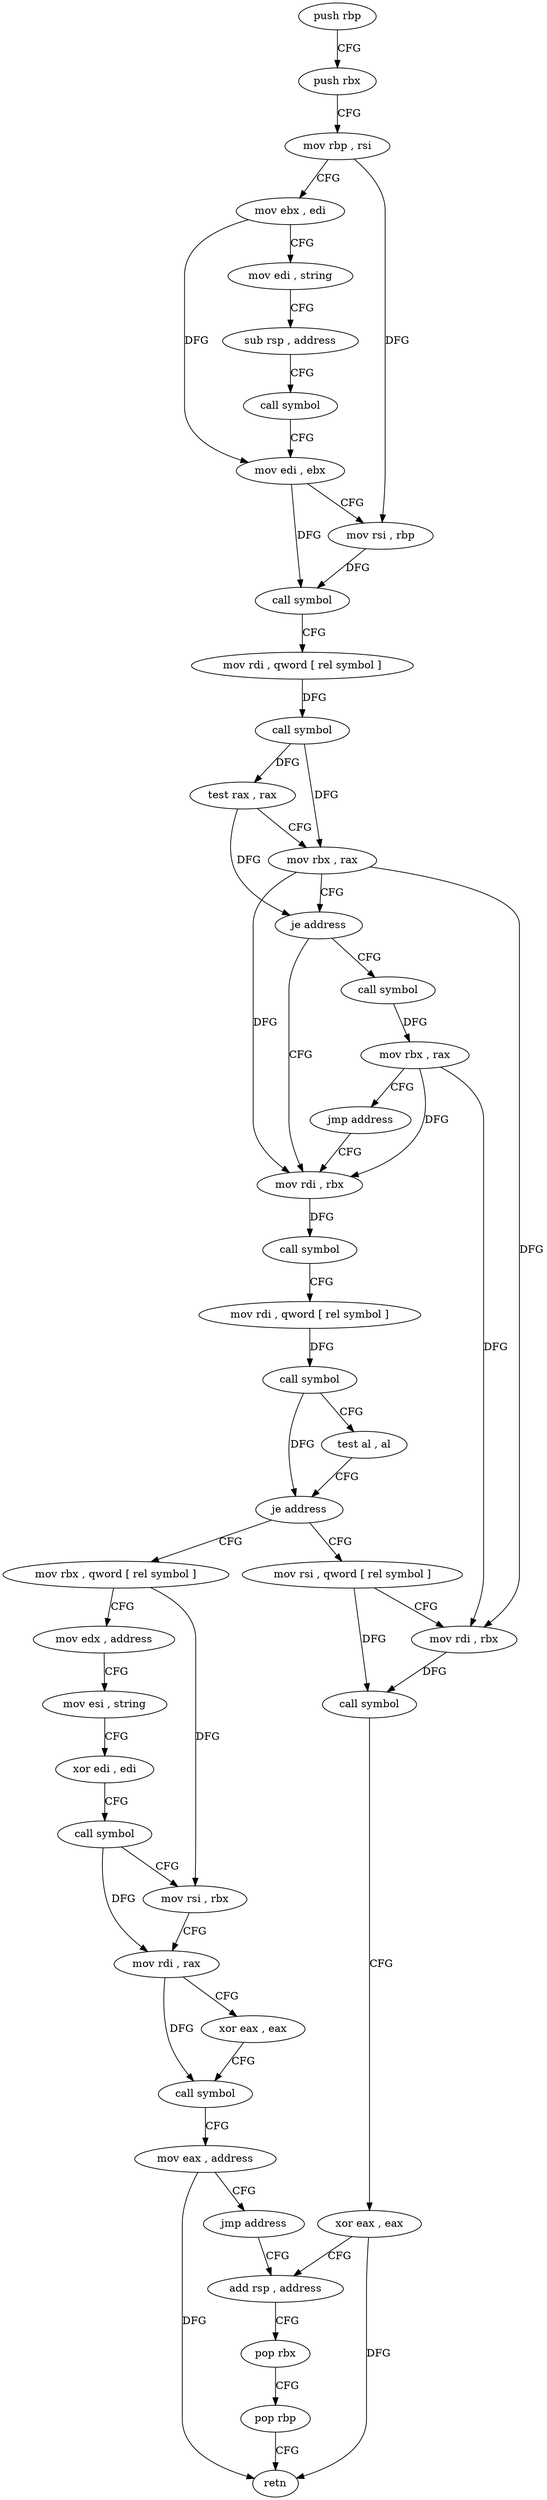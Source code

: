 digraph "func" {
"4213040" [label = "push rbp" ]
"4213041" [label = "push rbx" ]
"4213042" [label = "mov rbp , rsi" ]
"4213045" [label = "mov ebx , edi" ]
"4213047" [label = "mov edi , string" ]
"4213052" [label = "sub rsp , address" ]
"4213056" [label = "call symbol" ]
"4213061" [label = "mov edi , ebx" ]
"4213063" [label = "mov rsi , rbp" ]
"4213066" [label = "call symbol" ]
"4213071" [label = "mov rdi , qword [ rel symbol ]" ]
"4213078" [label = "call symbol" ]
"4213083" [label = "test rax , rax" ]
"4213086" [label = "mov rbx , rax" ]
"4213089" [label = "je address" ]
"4213183" [label = "call symbol" ]
"4213091" [label = "mov rdi , rbx" ]
"4213188" [label = "mov rbx , rax" ]
"4213191" [label = "jmp address" ]
"4213094" [label = "call symbol" ]
"4213099" [label = "mov rdi , qword [ rel symbol ]" ]
"4213106" [label = "call symbol" ]
"4213111" [label = "test al , al" ]
"4213113" [label = "je address" ]
"4213139" [label = "mov rbx , qword [ rel symbol ]" ]
"4213115" [label = "mov rsi , qword [ rel symbol ]" ]
"4213146" [label = "mov edx , address" ]
"4213151" [label = "mov esi , string" ]
"4213156" [label = "xor edi , edi" ]
"4213158" [label = "call symbol" ]
"4213163" [label = "mov rsi , rbx" ]
"4213166" [label = "mov rdi , rax" ]
"4213169" [label = "xor eax , eax" ]
"4213171" [label = "call symbol" ]
"4213176" [label = "mov eax , address" ]
"4213181" [label = "jmp address" ]
"4213132" [label = "add rsp , address" ]
"4213122" [label = "mov rdi , rbx" ]
"4213125" [label = "call symbol" ]
"4213130" [label = "xor eax , eax" ]
"4213136" [label = "pop rbx" ]
"4213137" [label = "pop rbp" ]
"4213138" [label = "retn" ]
"4213040" -> "4213041" [ label = "CFG" ]
"4213041" -> "4213042" [ label = "CFG" ]
"4213042" -> "4213045" [ label = "CFG" ]
"4213042" -> "4213063" [ label = "DFG" ]
"4213045" -> "4213047" [ label = "CFG" ]
"4213045" -> "4213061" [ label = "DFG" ]
"4213047" -> "4213052" [ label = "CFG" ]
"4213052" -> "4213056" [ label = "CFG" ]
"4213056" -> "4213061" [ label = "CFG" ]
"4213061" -> "4213063" [ label = "CFG" ]
"4213061" -> "4213066" [ label = "DFG" ]
"4213063" -> "4213066" [ label = "DFG" ]
"4213066" -> "4213071" [ label = "CFG" ]
"4213071" -> "4213078" [ label = "DFG" ]
"4213078" -> "4213083" [ label = "DFG" ]
"4213078" -> "4213086" [ label = "DFG" ]
"4213083" -> "4213086" [ label = "CFG" ]
"4213083" -> "4213089" [ label = "DFG" ]
"4213086" -> "4213089" [ label = "CFG" ]
"4213086" -> "4213091" [ label = "DFG" ]
"4213086" -> "4213122" [ label = "DFG" ]
"4213089" -> "4213183" [ label = "CFG" ]
"4213089" -> "4213091" [ label = "CFG" ]
"4213183" -> "4213188" [ label = "DFG" ]
"4213091" -> "4213094" [ label = "DFG" ]
"4213188" -> "4213191" [ label = "CFG" ]
"4213188" -> "4213091" [ label = "DFG" ]
"4213188" -> "4213122" [ label = "DFG" ]
"4213191" -> "4213091" [ label = "CFG" ]
"4213094" -> "4213099" [ label = "CFG" ]
"4213099" -> "4213106" [ label = "DFG" ]
"4213106" -> "4213111" [ label = "CFG" ]
"4213106" -> "4213113" [ label = "DFG" ]
"4213111" -> "4213113" [ label = "CFG" ]
"4213113" -> "4213139" [ label = "CFG" ]
"4213113" -> "4213115" [ label = "CFG" ]
"4213139" -> "4213146" [ label = "CFG" ]
"4213139" -> "4213163" [ label = "DFG" ]
"4213115" -> "4213122" [ label = "CFG" ]
"4213115" -> "4213125" [ label = "DFG" ]
"4213146" -> "4213151" [ label = "CFG" ]
"4213151" -> "4213156" [ label = "CFG" ]
"4213156" -> "4213158" [ label = "CFG" ]
"4213158" -> "4213163" [ label = "CFG" ]
"4213158" -> "4213166" [ label = "DFG" ]
"4213163" -> "4213166" [ label = "CFG" ]
"4213166" -> "4213169" [ label = "CFG" ]
"4213166" -> "4213171" [ label = "DFG" ]
"4213169" -> "4213171" [ label = "CFG" ]
"4213171" -> "4213176" [ label = "CFG" ]
"4213176" -> "4213181" [ label = "CFG" ]
"4213176" -> "4213138" [ label = "DFG" ]
"4213181" -> "4213132" [ label = "CFG" ]
"4213132" -> "4213136" [ label = "CFG" ]
"4213122" -> "4213125" [ label = "DFG" ]
"4213125" -> "4213130" [ label = "CFG" ]
"4213130" -> "4213132" [ label = "CFG" ]
"4213130" -> "4213138" [ label = "DFG" ]
"4213136" -> "4213137" [ label = "CFG" ]
"4213137" -> "4213138" [ label = "CFG" ]
}
